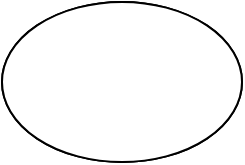 <mxfile version="15.1.1" type="github">
  <diagram id="duW_nIYdZYNWqKHl13VT" name="Page-1">
    <mxGraphModel dx="476" dy="460" grid="1" gridSize="10" guides="1" tooltips="1" connect="1" arrows="1" fold="1" page="1" pageScale="1" pageWidth="827" pageHeight="1169" math="0" shadow="0">
      <root>
        <mxCell id="0" />
        <mxCell id="1" parent="0" />
        <mxCell id="s5-pIMX6iIXeXtPzbfRY-1" value="" style="ellipse;whiteSpace=wrap;html=1;" vertex="1" parent="1">
          <mxGeometry x="190" y="200" width="120" height="80" as="geometry" />
        </mxCell>
        <mxCell id="s5-pIMX6iIXeXtPzbfRY-2" value="" style="ellipse;whiteSpace=wrap;html=1;" vertex="1" parent="1">
          <mxGeometry x="190" y="200" width="120" height="80" as="geometry" />
        </mxCell>
      </root>
    </mxGraphModel>
  </diagram>
</mxfile>
